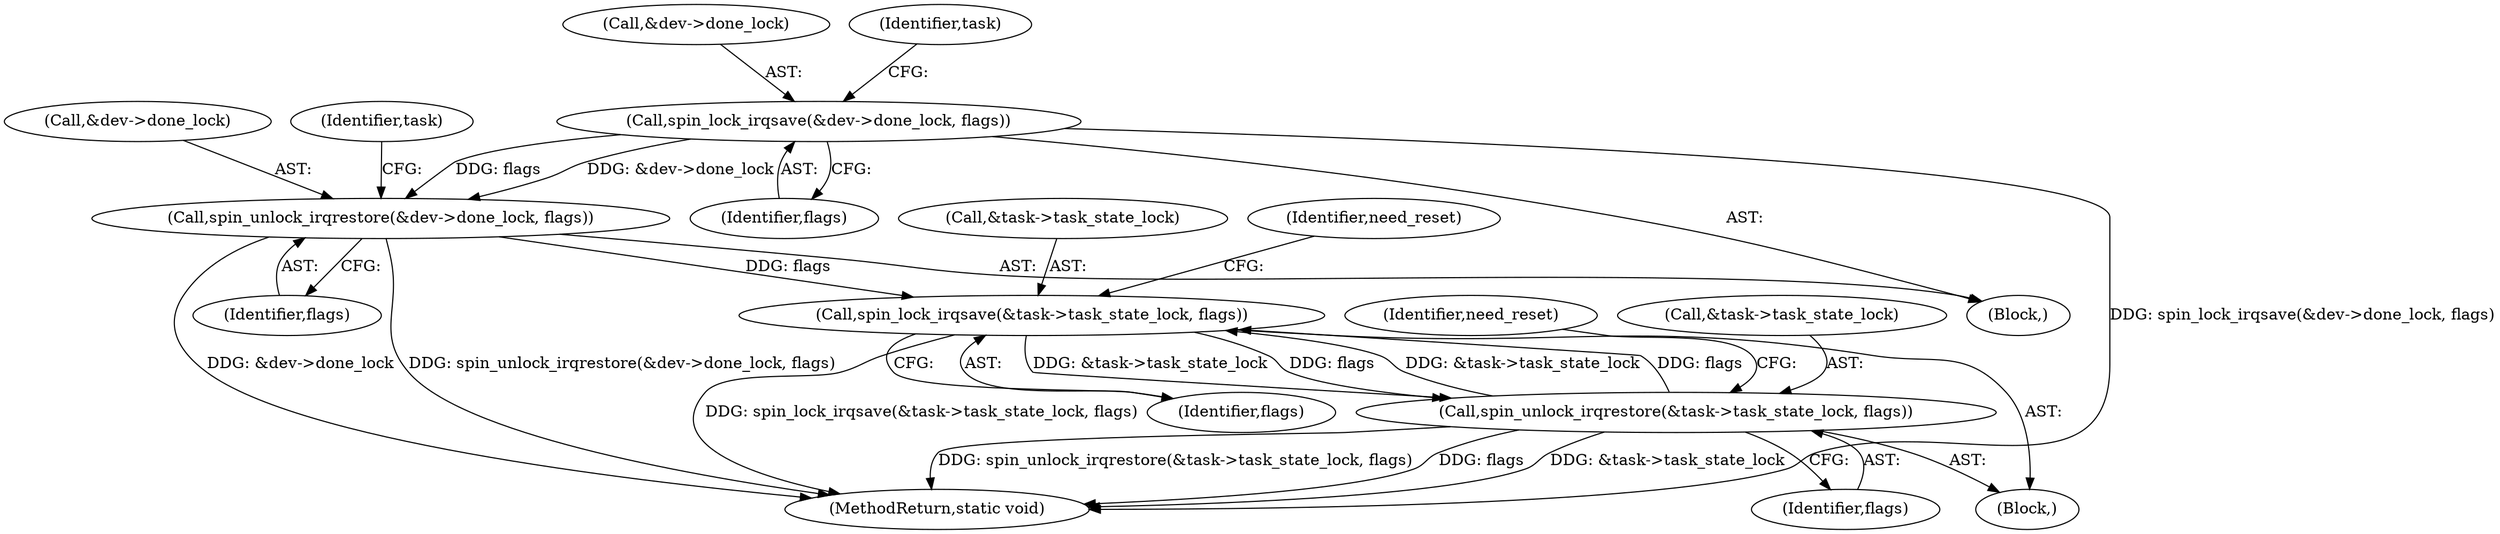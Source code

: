 digraph "0_linux_318aaf34f1179b39fa9c30fa0f3288b645beee39_1@pointer" {
"1000177" [label="(Call,spin_lock_irqsave(&task->task_state_lock, flags))"];
"1000190" [label="(Call,spin_unlock_irqrestore(&task->task_state_lock, flags))"];
"1000177" [label="(Call,spin_lock_irqsave(&task->task_state_lock, flags))"];
"1000149" [label="(Call,spin_unlock_irqrestore(&dev->done_lock, flags))"];
"1000139" [label="(Call,spin_lock_irqsave(&dev->done_lock, flags))"];
"1000150" [label="(Call,&dev->done_lock)"];
"1000190" [label="(Call,spin_unlock_irqrestore(&task->task_state_lock, flags))"];
"1000405" [label="(MethodReturn,static void)"];
"1000177" [label="(Call,spin_lock_irqsave(&task->task_state_lock, flags))"];
"1000149" [label="(Call,spin_unlock_irqrestore(&dev->done_lock, flags))"];
"1000178" [label="(Call,&task->task_state_lock)"];
"1000166" [label="(Block,)"];
"1000195" [label="(Identifier,flags)"];
"1000191" [label="(Call,&task->task_state_lock)"];
"1000132" [label="(Block,)"];
"1000154" [label="(Identifier,flags)"];
"1000157" [label="(Identifier,task)"];
"1000140" [label="(Call,&dev->done_lock)"];
"1000146" [label="(Identifier,task)"];
"1000139" [label="(Call,spin_lock_irqsave(&dev->done_lock, flags))"];
"1000182" [label="(Identifier,flags)"];
"1000184" [label="(Identifier,need_reset)"];
"1000144" [label="(Identifier,flags)"];
"1000197" [label="(Identifier,need_reset)"];
"1000177" -> "1000166"  [label="AST: "];
"1000177" -> "1000182"  [label="CFG: "];
"1000178" -> "1000177"  [label="AST: "];
"1000182" -> "1000177"  [label="AST: "];
"1000184" -> "1000177"  [label="CFG: "];
"1000177" -> "1000405"  [label="DDG: spin_lock_irqsave(&task->task_state_lock, flags)"];
"1000190" -> "1000177"  [label="DDG: &task->task_state_lock"];
"1000190" -> "1000177"  [label="DDG: flags"];
"1000149" -> "1000177"  [label="DDG: flags"];
"1000177" -> "1000190"  [label="DDG: &task->task_state_lock"];
"1000177" -> "1000190"  [label="DDG: flags"];
"1000190" -> "1000166"  [label="AST: "];
"1000190" -> "1000195"  [label="CFG: "];
"1000191" -> "1000190"  [label="AST: "];
"1000195" -> "1000190"  [label="AST: "];
"1000197" -> "1000190"  [label="CFG: "];
"1000190" -> "1000405"  [label="DDG: spin_unlock_irqrestore(&task->task_state_lock, flags)"];
"1000190" -> "1000405"  [label="DDG: flags"];
"1000190" -> "1000405"  [label="DDG: &task->task_state_lock"];
"1000149" -> "1000132"  [label="AST: "];
"1000149" -> "1000154"  [label="CFG: "];
"1000150" -> "1000149"  [label="AST: "];
"1000154" -> "1000149"  [label="AST: "];
"1000157" -> "1000149"  [label="CFG: "];
"1000149" -> "1000405"  [label="DDG: spin_unlock_irqrestore(&dev->done_lock, flags)"];
"1000149" -> "1000405"  [label="DDG: &dev->done_lock"];
"1000139" -> "1000149"  [label="DDG: &dev->done_lock"];
"1000139" -> "1000149"  [label="DDG: flags"];
"1000139" -> "1000132"  [label="AST: "];
"1000139" -> "1000144"  [label="CFG: "];
"1000140" -> "1000139"  [label="AST: "];
"1000144" -> "1000139"  [label="AST: "];
"1000146" -> "1000139"  [label="CFG: "];
"1000139" -> "1000405"  [label="DDG: spin_lock_irqsave(&dev->done_lock, flags)"];
}
